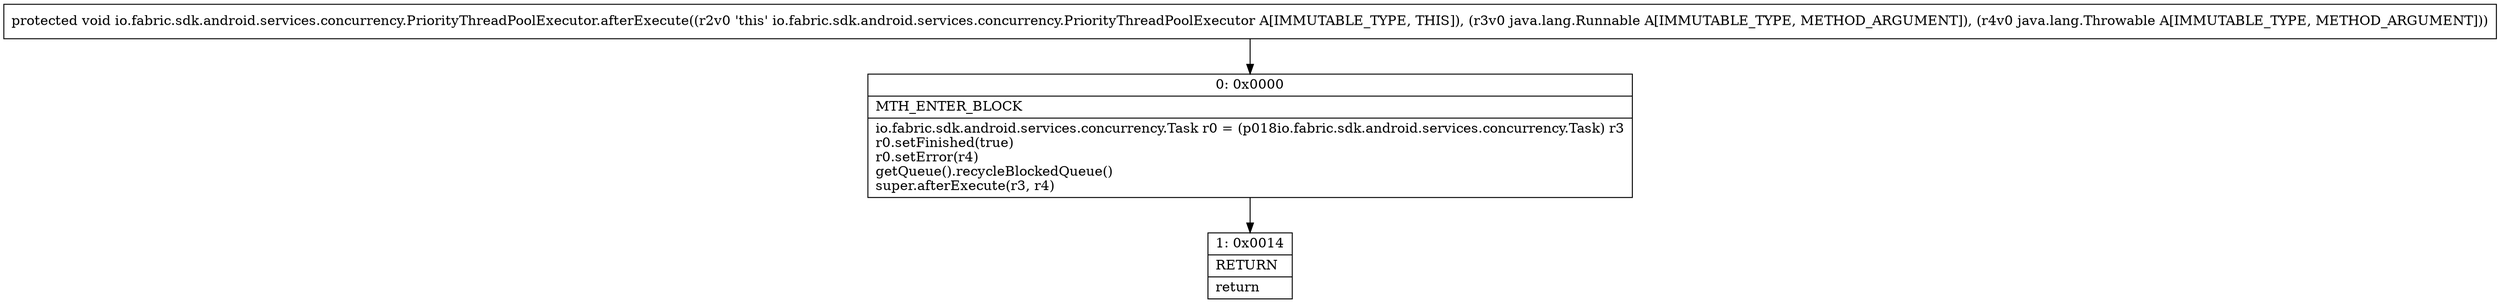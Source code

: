digraph "CFG forio.fabric.sdk.android.services.concurrency.PriorityThreadPoolExecutor.afterExecute(Ljava\/lang\/Runnable;Ljava\/lang\/Throwable;)V" {
Node_0 [shape=record,label="{0\:\ 0x0000|MTH_ENTER_BLOCK\l|io.fabric.sdk.android.services.concurrency.Task r0 = (p018io.fabric.sdk.android.services.concurrency.Task) r3\lr0.setFinished(true)\lr0.setError(r4)\lgetQueue().recycleBlockedQueue()\lsuper.afterExecute(r3, r4)\l}"];
Node_1 [shape=record,label="{1\:\ 0x0014|RETURN\l|return\l}"];
MethodNode[shape=record,label="{protected void io.fabric.sdk.android.services.concurrency.PriorityThreadPoolExecutor.afterExecute((r2v0 'this' io.fabric.sdk.android.services.concurrency.PriorityThreadPoolExecutor A[IMMUTABLE_TYPE, THIS]), (r3v0 java.lang.Runnable A[IMMUTABLE_TYPE, METHOD_ARGUMENT]), (r4v0 java.lang.Throwable A[IMMUTABLE_TYPE, METHOD_ARGUMENT])) }"];
MethodNode -> Node_0;
Node_0 -> Node_1;
}

